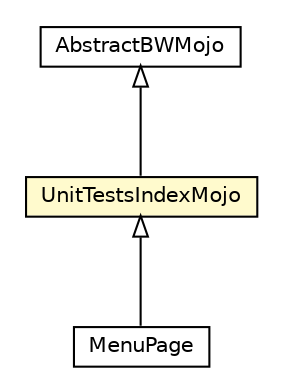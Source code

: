 #!/usr/local/bin/dot
#
# Class diagram 
# Generated by UMLGraph version R5_6-24-gf6e263 (http://www.umlgraph.org/)
#

digraph G {
	edge [fontname="Helvetica",fontsize=10,labelfontname="Helvetica",labelfontsize=10];
	node [fontname="Helvetica",fontsize=10,shape=plaintext];
	nodesep=0.25;
	ranksep=0.5;
	// fr.fastconnect.factory.tibco.bw.fcunit.pages.UnitTestsIndexMojo
	c187 [label=<<table title="fr.fastconnect.factory.tibco.bw.fcunit.pages.UnitTestsIndexMojo" border="0" cellborder="1" cellspacing="0" cellpadding="2" port="p" bgcolor="lemonChiffon" href="./UnitTestsIndexMojo.html">
		<tr><td><table border="0" cellspacing="0" cellpadding="1">
<tr><td align="center" balign="center"> UnitTestsIndexMojo </td></tr>
		</table></td></tr>
		</table>>, URL="./UnitTestsIndexMojo.html", fontname="Helvetica", fontcolor="black", fontsize=10.0];
	// fr.fastconnect.factory.tibco.bw.fcunit.pages.MenuPage
	c188 [label=<<table title="fr.fastconnect.factory.tibco.bw.fcunit.pages.MenuPage" border="0" cellborder="1" cellspacing="0" cellpadding="2" port="p" href="./MenuPage.html">
		<tr><td><table border="0" cellspacing="0" cellpadding="1">
<tr><td align="center" balign="center"> MenuPage </td></tr>
		</table></td></tr>
		</table>>, URL="./MenuPage.html", fontname="Helvetica", fontcolor="black", fontsize=10.0];
	//fr.fastconnect.factory.tibco.bw.fcunit.pages.UnitTestsIndexMojo extends fr.fastconnect.factory.tibco.bw.maven.AbstractBWMojo
	c195:p -> c187:p [dir=back,arrowtail=empty];
	//fr.fastconnect.factory.tibco.bw.fcunit.pages.MenuPage extends fr.fastconnect.factory.tibco.bw.fcunit.pages.UnitTestsIndexMojo
	c187:p -> c188:p [dir=back,arrowtail=empty];
	// fr.fastconnect.factory.tibco.bw.maven.AbstractBWMojo
	c195 [label=<<table title="fr.fastconnect.factory.tibco.bw.maven.AbstractBWMojo" border="0" cellborder="1" cellspacing="0" cellpadding="2" port="p" href="http://java.sun.com/j2se/1.4.2/docs/api/fr/fastconnect/factory/tibco/bw/maven/AbstractBWMojo.html">
		<tr><td><table border="0" cellspacing="0" cellpadding="1">
<tr><td align="center" balign="center"> AbstractBWMojo </td></tr>
		</table></td></tr>
		</table>>, URL="http://java.sun.com/j2se/1.4.2/docs/api/fr/fastconnect/factory/tibco/bw/maven/AbstractBWMojo.html", fontname="Helvetica", fontcolor="black", fontsize=10.0];
}

